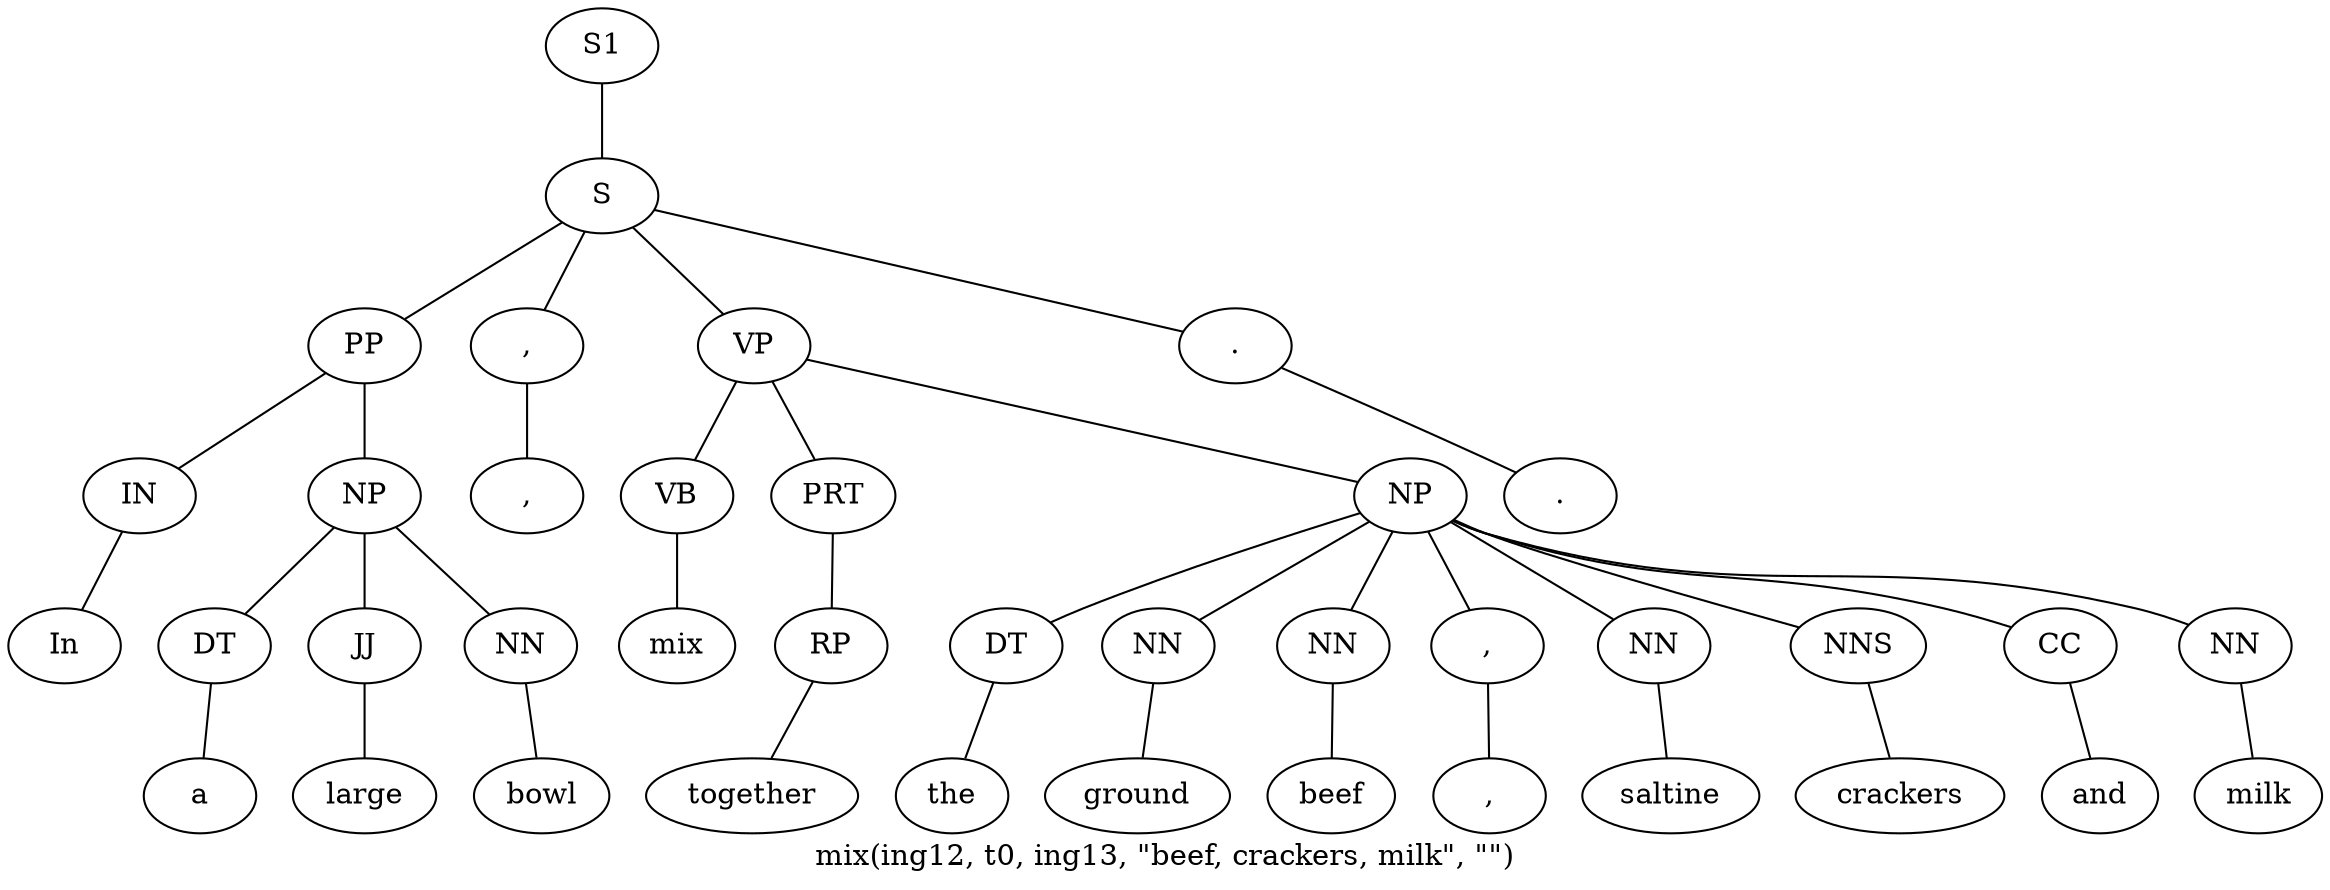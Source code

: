 graph SyntaxGraph {
	label = "mix(ing12, t0, ing13, \"beef, crackers, milk\", \"\")";
	Node0 [label="S1"];
	Node1 [label="S"];
	Node2 [label="PP"];
	Node3 [label="IN"];
	Node4 [label="In"];
	Node5 [label="NP"];
	Node6 [label="DT"];
	Node7 [label="a"];
	Node8 [label="JJ"];
	Node9 [label="large"];
	Node10 [label="NN"];
	Node11 [label="bowl"];
	Node12 [label=","];
	Node13 [label=","];
	Node14 [label="VP"];
	Node15 [label="VB"];
	Node16 [label="mix"];
	Node17 [label="PRT"];
	Node18 [label="RP"];
	Node19 [label="together"];
	Node20 [label="NP"];
	Node21 [label="DT"];
	Node22 [label="the"];
	Node23 [label="NN"];
	Node24 [label="ground"];
	Node25 [label="NN"];
	Node26 [label="beef"];
	Node27 [label=","];
	Node28 [label=","];
	Node29 [label="NN"];
	Node30 [label="saltine"];
	Node31 [label="NNS"];
	Node32 [label="crackers"];
	Node33 [label="CC"];
	Node34 [label="and"];
	Node35 [label="NN"];
	Node36 [label="milk"];
	Node37 [label="."];
	Node38 [label="."];

	Node0 -- Node1;
	Node1 -- Node2;
	Node1 -- Node12;
	Node1 -- Node14;
	Node1 -- Node37;
	Node2 -- Node3;
	Node2 -- Node5;
	Node3 -- Node4;
	Node5 -- Node6;
	Node5 -- Node8;
	Node5 -- Node10;
	Node6 -- Node7;
	Node8 -- Node9;
	Node10 -- Node11;
	Node12 -- Node13;
	Node14 -- Node15;
	Node14 -- Node17;
	Node14 -- Node20;
	Node15 -- Node16;
	Node17 -- Node18;
	Node18 -- Node19;
	Node20 -- Node21;
	Node20 -- Node23;
	Node20 -- Node25;
	Node20 -- Node27;
	Node20 -- Node29;
	Node20 -- Node31;
	Node20 -- Node33;
	Node20 -- Node35;
	Node21 -- Node22;
	Node23 -- Node24;
	Node25 -- Node26;
	Node27 -- Node28;
	Node29 -- Node30;
	Node31 -- Node32;
	Node33 -- Node34;
	Node35 -- Node36;
	Node37 -- Node38;
}